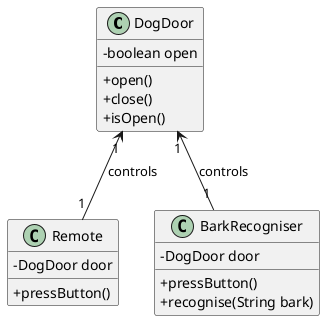 @startuml
skinparam classAttributeIconSize 0


Class DogDoor {
- boolean open
+ open()
+ close()
+ isOpen()
}

Class Remote{
- DogDoor door
+ pressButton()
}

Class BarkRecogniser{
- DogDoor door


+ pressButton()
+ recognise(String bark)

}

DogDoor "1" <-- "1" Remote : controls
DogDoor "1" <-- "1" BarkRecogniser : controls

@end num1